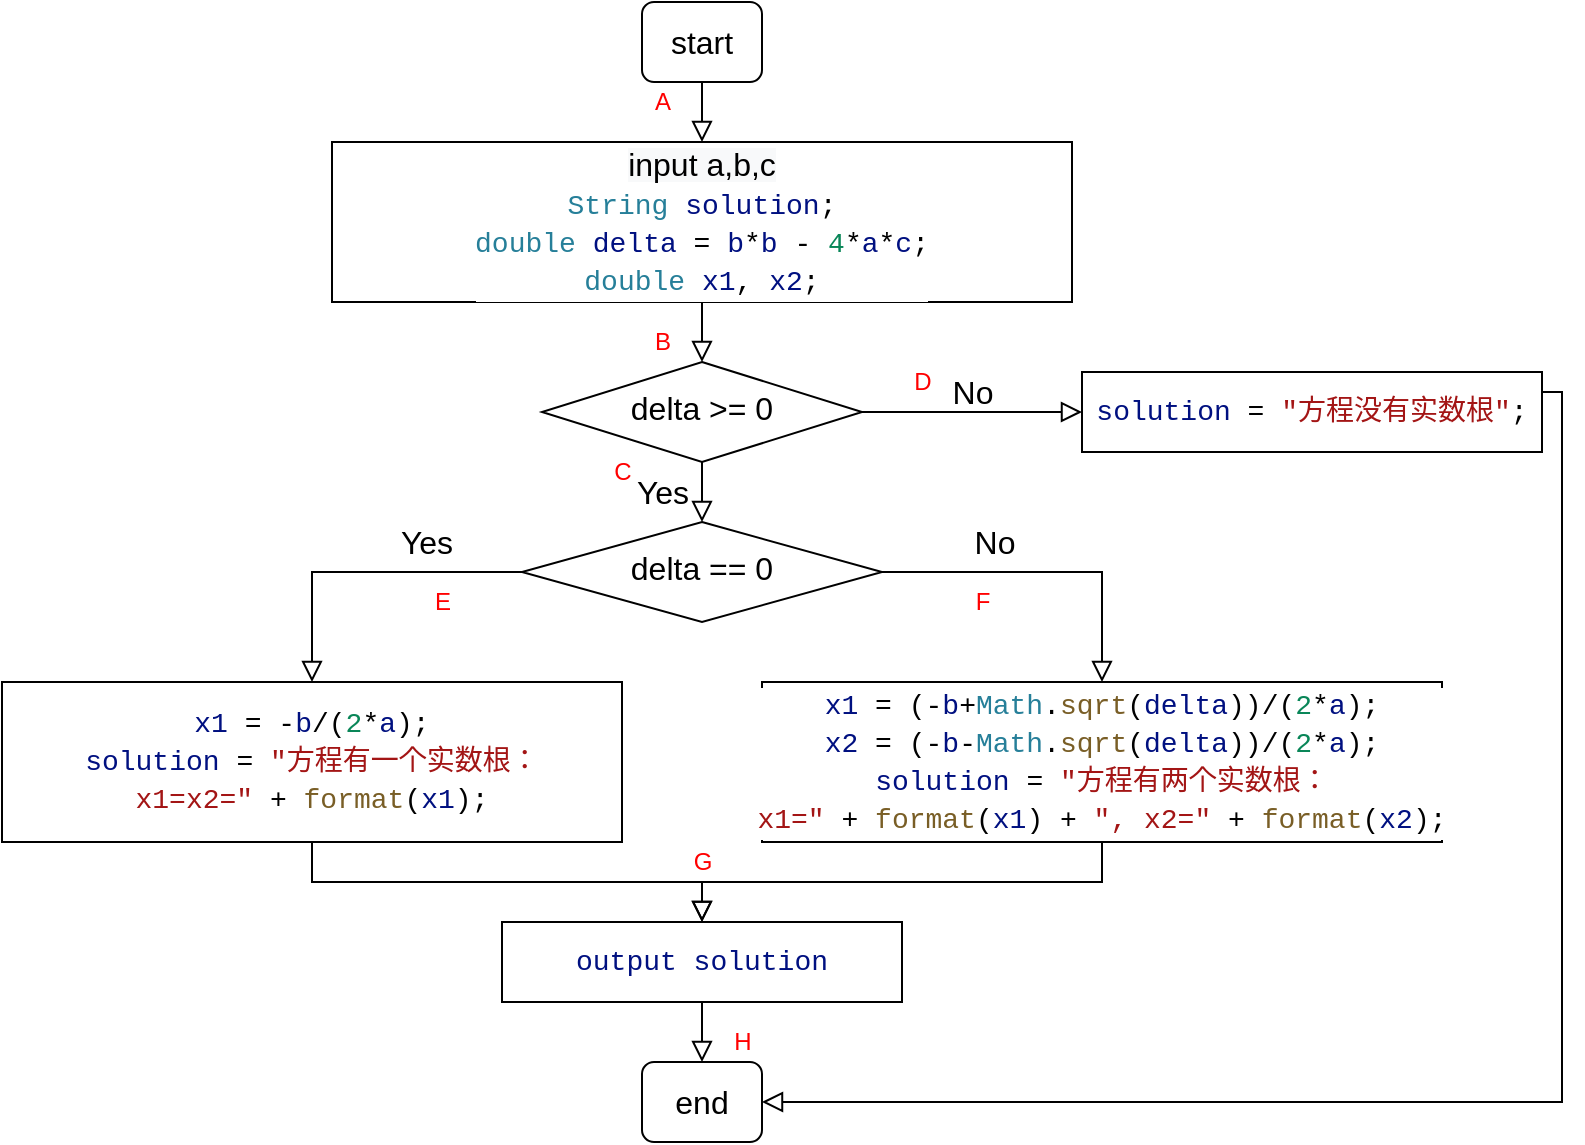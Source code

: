 <mxfile version="14.6.11" type="github">
  <diagram id="C5RBs43oDa-KdzZeNtuy" name="Page-1">
    <mxGraphModel dx="1022" dy="436" grid="1" gridSize="10" guides="1" tooltips="1" connect="1" arrows="1" fold="1" page="1" pageScale="1" pageWidth="827" pageHeight="1169" math="0" shadow="0">
      <root>
        <mxCell id="WIyWlLk6GJQsqaUBKTNV-0" />
        <mxCell id="WIyWlLk6GJQsqaUBKTNV-1" parent="WIyWlLk6GJQsqaUBKTNV-0" />
        <mxCell id="fIqPK13ThxbJ5xYCtsDk-0" value="start" style="rounded=1;whiteSpace=wrap;html=1;fontSize=16;glass=0;strokeWidth=1;shadow=0;" parent="WIyWlLk6GJQsqaUBKTNV-1" vertex="1">
          <mxGeometry x="340" y="130" width="60" height="40" as="geometry" />
        </mxCell>
        <mxCell id="fIqPK13ThxbJ5xYCtsDk-1" value="Yes" style="rounded=0;html=1;jettySize=auto;orthogonalLoop=1;fontSize=16;endArrow=block;endFill=0;endSize=8;strokeWidth=1;shadow=0;labelBackgroundColor=none;edgeStyle=orthogonalEdgeStyle;" parent="WIyWlLk6GJQsqaUBKTNV-1" source="fIqPK13ThxbJ5xYCtsDk-3" target="fIqPK13ThxbJ5xYCtsDk-7" edge="1">
          <mxGeometry y="20" relative="1" as="geometry">
            <mxPoint as="offset" />
          </mxGeometry>
        </mxCell>
        <mxCell id="fIqPK13ThxbJ5xYCtsDk-2" value="No" style="edgeStyle=orthogonalEdgeStyle;rounded=0;html=1;jettySize=auto;orthogonalLoop=1;fontSize=16;endArrow=block;endFill=0;endSize=8;strokeWidth=1;shadow=0;labelBackgroundColor=none;" parent="WIyWlLk6GJQsqaUBKTNV-1" source="fIqPK13ThxbJ5xYCtsDk-3" target="fIqPK13ThxbJ5xYCtsDk-4" edge="1">
          <mxGeometry y="10" relative="1" as="geometry">
            <mxPoint as="offset" />
          </mxGeometry>
        </mxCell>
        <mxCell id="fIqPK13ThxbJ5xYCtsDk-3" value="delta &amp;gt;= 0" style="rhombus;whiteSpace=wrap;html=1;shadow=0;fontFamily=Helvetica;fontSize=16;align=center;strokeWidth=1;spacing=6;spacingTop=-4;" parent="WIyWlLk6GJQsqaUBKTNV-1" vertex="1">
          <mxGeometry x="290" y="310" width="160" height="50" as="geometry" />
        </mxCell>
        <mxCell id="fIqPK13ThxbJ5xYCtsDk-4" value="&lt;div style=&quot;background-color: rgb(255 , 255 , 255) ; font-family: &amp;#34;consolas&amp;#34; , &amp;#34;courier new&amp;#34; , monospace ; font-size: 14px ; line-height: 19px&quot;&gt;&lt;span style=&quot;color: #001080&quot;&gt;solution&lt;/span&gt;&amp;nbsp;=&amp;nbsp;&lt;span style=&quot;color: #a31515&quot;&gt;&quot;方程没有实数根&quot;&lt;/span&gt;;&lt;/div&gt;" style="rounded=0;whiteSpace=wrap;html=1;fontSize=16;glass=0;strokeWidth=1;shadow=0;" parent="WIyWlLk6GJQsqaUBKTNV-1" vertex="1">
          <mxGeometry x="560" y="315" width="230" height="40" as="geometry" />
        </mxCell>
        <mxCell id="fIqPK13ThxbJ5xYCtsDk-5" value="No" style="rounded=0;html=1;jettySize=auto;orthogonalLoop=1;fontSize=16;endArrow=block;endFill=0;endSize=8;strokeWidth=1;shadow=0;labelBackgroundColor=none;edgeStyle=orthogonalEdgeStyle;entryX=0.5;entryY=0;entryDx=0;entryDy=0;exitX=1;exitY=0.5;exitDx=0;exitDy=0;" parent="WIyWlLk6GJQsqaUBKTNV-1" source="fIqPK13ThxbJ5xYCtsDk-7" target="fIqPK13ThxbJ5xYCtsDk-8" edge="1">
          <mxGeometry x="-0.33" y="15" relative="1" as="geometry">
            <mxPoint as="offset" />
            <mxPoint x="520" y="415" as="targetPoint" />
          </mxGeometry>
        </mxCell>
        <mxCell id="fIqPK13ThxbJ5xYCtsDk-6" value="Yes&lt;br&gt;" style="edgeStyle=orthogonalEdgeStyle;rounded=0;html=1;jettySize=auto;orthogonalLoop=1;fontSize=16;endArrow=block;endFill=0;endSize=8;strokeWidth=1;shadow=0;labelBackgroundColor=none;exitX=0;exitY=0.5;exitDx=0;exitDy=0;" parent="WIyWlLk6GJQsqaUBKTNV-1" source="fIqPK13ThxbJ5xYCtsDk-7" target="fIqPK13ThxbJ5xYCtsDk-9" edge="1">
          <mxGeometry x="-0.394" y="-15" relative="1" as="geometry">
            <mxPoint as="offset" />
          </mxGeometry>
        </mxCell>
        <mxCell id="fIqPK13ThxbJ5xYCtsDk-7" value="delta == 0" style="rhombus;whiteSpace=wrap;html=1;shadow=0;fontFamily=Helvetica;fontSize=16;align=center;strokeWidth=1;spacing=6;spacingTop=-4;" parent="WIyWlLk6GJQsqaUBKTNV-1" vertex="1">
          <mxGeometry x="280" y="390" width="180" height="50" as="geometry" />
        </mxCell>
        <mxCell id="fIqPK13ThxbJ5xYCtsDk-8" value="&lt;div style=&quot;background-color: rgb(255 , 255 , 255) ; font-family: &amp;#34;consolas&amp;#34; , &amp;#34;courier new&amp;#34; , monospace ; font-size: 14px ; line-height: 19px&quot;&gt;&lt;div style=&quot;font-family: &amp;#34;consolas&amp;#34; , &amp;#34;courier new&amp;#34; , monospace ; line-height: 19px&quot;&gt;&lt;span style=&quot;color: #001080&quot;&gt;x1&lt;/span&gt;&amp;nbsp;=&amp;nbsp;(-&lt;span style=&quot;color: #001080&quot;&gt;b&lt;/span&gt;+&lt;span style=&quot;color: #267f99&quot;&gt;Math&lt;/span&gt;.&lt;span style=&quot;color: #795e26&quot;&gt;sqrt&lt;/span&gt;(&lt;span style=&quot;color: #001080&quot;&gt;delta&lt;/span&gt;))/(&lt;span style=&quot;color: #098658&quot;&gt;2&lt;/span&gt;*&lt;span style=&quot;color: #001080&quot;&gt;a&lt;/span&gt;);&lt;/div&gt;&lt;div style=&quot;font-family: &amp;#34;consolas&amp;#34; , &amp;#34;courier new&amp;#34; , monospace ; line-height: 19px&quot;&gt;&lt;div style=&quot;font-family: &amp;#34;consolas&amp;#34; , &amp;#34;courier new&amp;#34; , monospace ; line-height: 19px&quot;&gt;&lt;span style=&quot;color: #001080&quot;&gt;x2&lt;/span&gt;&amp;nbsp;=&amp;nbsp;(-&lt;span style=&quot;color: #001080&quot;&gt;b&lt;/span&gt;-&lt;span style=&quot;color: #267f99&quot;&gt;Math&lt;/span&gt;.&lt;span style=&quot;color: #795e26&quot;&gt;sqrt&lt;/span&gt;(&lt;span style=&quot;color: #001080&quot;&gt;delta&lt;/span&gt;))/(&lt;span style=&quot;color: #098658&quot;&gt;2&lt;/span&gt;*&lt;span style=&quot;color: #001080&quot;&gt;a&lt;/span&gt;);&lt;/div&gt;&lt;div style=&quot;font-family: &amp;#34;consolas&amp;#34; , &amp;#34;courier new&amp;#34; , monospace ; line-height: 19px&quot;&gt;&lt;div style=&quot;font-family: &amp;#34;consolas&amp;#34; , &amp;#34;courier new&amp;#34; , monospace ; line-height: 19px&quot;&gt;&lt;span style=&quot;color: #001080&quot;&gt;solution&lt;/span&gt;&amp;nbsp;=&amp;nbsp;&lt;span style=&quot;color: #a31515&quot;&gt;&quot;方程有两个实数根：x1=&quot;&lt;/span&gt;&amp;nbsp;+&amp;nbsp;&lt;span style=&quot;color: #795e26&quot;&gt;format&lt;/span&gt;(&lt;span style=&quot;color: #001080&quot;&gt;x1&lt;/span&gt;)&amp;nbsp;+&amp;nbsp;&lt;span style=&quot;color: #a31515&quot;&gt;&quot;,&amp;nbsp;x2=&quot;&lt;/span&gt;&amp;nbsp;+&amp;nbsp;&lt;span style=&quot;color: #795e26&quot;&gt;format&lt;/span&gt;(&lt;span style=&quot;color: #001080&quot;&gt;x2&lt;/span&gt;);&lt;/div&gt;&lt;/div&gt;&lt;/div&gt;&lt;/div&gt;" style="rounded=0;whiteSpace=wrap;html=1;fontSize=16;glass=0;strokeWidth=1;shadow=0;" parent="WIyWlLk6GJQsqaUBKTNV-1" vertex="1">
          <mxGeometry x="400" y="470" width="340" height="80" as="geometry" />
        </mxCell>
        <mxCell id="fIqPK13ThxbJ5xYCtsDk-9" value="&lt;div style=&quot;background-color: rgb(255 , 255 , 255) ; font-family: &amp;#34;consolas&amp;#34; , &amp;#34;courier new&amp;#34; , monospace ; font-size: 14px ; line-height: 19px&quot;&gt;&lt;div style=&quot;font-family: &amp;#34;consolas&amp;#34; , &amp;#34;courier new&amp;#34; , monospace ; line-height: 19px&quot;&gt;&lt;div&gt;&lt;span style=&quot;color: #001080&quot;&gt;x1&lt;/span&gt;&amp;nbsp;=&amp;nbsp;-&lt;span style=&quot;color: #001080&quot;&gt;b&lt;/span&gt;/(&lt;span style=&quot;color: #098658&quot;&gt;2&lt;/span&gt;*&lt;span style=&quot;color: #001080&quot;&gt;a&lt;/span&gt;);&lt;/div&gt;&lt;div&gt;&lt;span style=&quot;color: rgb(0 , 16 , 128)&quot;&gt;solution&lt;/span&gt;&amp;nbsp;=&amp;nbsp;&lt;span style=&quot;color: rgb(163 , 21 , 21)&quot;&gt;&quot;方程有一个实数根：x1=x2=&quot;&lt;/span&gt;&amp;nbsp;+&amp;nbsp;&lt;span style=&quot;color: rgb(121 , 94 , 38)&quot;&gt;format&lt;/span&gt;(&lt;span style=&quot;color: rgb(0 , 16 , 128)&quot;&gt;x1&lt;/span&gt;);&lt;/div&gt;&lt;/div&gt;&lt;/div&gt;" style="rounded=0;whiteSpace=wrap;html=1;fontSize=16;glass=0;strokeWidth=1;shadow=0;" parent="WIyWlLk6GJQsqaUBKTNV-1" vertex="1">
          <mxGeometry x="20" y="470" width="310" height="80" as="geometry" />
        </mxCell>
        <mxCell id="fIqPK13ThxbJ5xYCtsDk-12" value="&lt;div style=&quot;background-color: rgb(255 , 255 , 255) ; font-family: &amp;#34;consolas&amp;#34; , &amp;#34;courier new&amp;#34; , monospace ; font-size: 14px ; line-height: 19px&quot;&gt;&lt;font color=&quot;#001080&quot;&gt;output solution&lt;/font&gt;&lt;/div&gt;" style="rounded=0;whiteSpace=wrap;html=1;fontSize=16;glass=0;strokeWidth=1;shadow=0;" parent="WIyWlLk6GJQsqaUBKTNV-1" vertex="1">
          <mxGeometry x="270" y="590" width="200" height="40" as="geometry" />
        </mxCell>
        <mxCell id="fIqPK13ThxbJ5xYCtsDk-28" value="" style="rounded=0;html=1;jettySize=auto;orthogonalLoop=1;fontSize=16;endArrow=block;endFill=0;endSize=8;strokeWidth=1;shadow=0;labelBackgroundColor=none;edgeStyle=orthogonalEdgeStyle;exitX=0.5;exitY=1;exitDx=0;exitDy=0;entryX=0.5;entryY=0;entryDx=0;entryDy=0;" parent="WIyWlLk6GJQsqaUBKTNV-1" source="fIqPK13ThxbJ5xYCtsDk-0" target="fIqPK13ThxbJ5xYCtsDk-48" edge="1">
          <mxGeometry y="20" relative="1" as="geometry">
            <mxPoint as="offset" />
            <mxPoint x="380" y="180" as="sourcePoint" />
            <mxPoint x="370" y="140" as="targetPoint" />
          </mxGeometry>
        </mxCell>
        <mxCell id="fIqPK13ThxbJ5xYCtsDk-30" value="" style="rounded=0;html=1;jettySize=auto;orthogonalLoop=1;fontSize=16;endArrow=block;endFill=0;endSize=8;strokeWidth=1;shadow=0;labelBackgroundColor=none;edgeStyle=orthogonalEdgeStyle;exitX=0.5;exitY=1;exitDx=0;exitDy=0;" parent="WIyWlLk6GJQsqaUBKTNV-1" source="fIqPK13ThxbJ5xYCtsDk-8" target="fIqPK13ThxbJ5xYCtsDk-12" edge="1">
          <mxGeometry y="20" relative="1" as="geometry">
            <mxPoint as="offset" />
            <mxPoint x="730" y="460" as="sourcePoint" />
            <mxPoint x="370" y="580" as="targetPoint" />
            <Array as="points">
              <mxPoint x="570" y="570" />
              <mxPoint x="370" y="570" />
            </Array>
          </mxGeometry>
        </mxCell>
        <mxCell id="fIqPK13ThxbJ5xYCtsDk-31" value="" style="rounded=0;html=1;jettySize=auto;orthogonalLoop=1;fontSize=16;endArrow=block;endFill=0;endSize=8;strokeWidth=1;shadow=0;labelBackgroundColor=none;edgeStyle=orthogonalEdgeStyle;entryX=0.5;entryY=0;entryDx=0;entryDy=0;exitX=0.5;exitY=1;exitDx=0;exitDy=0;" parent="WIyWlLk6GJQsqaUBKTNV-1" source="fIqPK13ThxbJ5xYCtsDk-9" target="fIqPK13ThxbJ5xYCtsDk-12" edge="1">
          <mxGeometry y="20" relative="1" as="geometry">
            <mxPoint as="offset" />
            <mxPoint x="740" y="470" as="sourcePoint" />
            <mxPoint x="740" y="685" as="targetPoint" />
            <Array as="points">
              <mxPoint x="175" y="570" />
              <mxPoint x="370" y="570" />
            </Array>
          </mxGeometry>
        </mxCell>
        <mxCell id="fIqPK13ThxbJ5xYCtsDk-48" value="&lt;div style=&quot;background-color: rgb(255 , 255 , 255) ; font-family: &amp;#34;consolas&amp;#34; , &amp;#34;courier new&amp;#34; , monospace ; font-size: 14px ; line-height: 19px&quot;&gt;&lt;div style=&quot;font-family: &amp;#34;consolas&amp;#34; , &amp;#34;courier new&amp;#34; , monospace ; line-height: 19px&quot;&gt;&lt;div&gt;&lt;span style=&quot;font-family: &amp;#34;helvetica&amp;#34; ; font-size: 16px ; background-color: rgb(248 , 249 , 250)&quot;&gt;input a,b,c&lt;/span&gt;&lt;span style=&quot;color: #267f99&quot;&gt;&lt;br&gt;&lt;/span&gt;&lt;/div&gt;&lt;div&gt;&lt;span style=&quot;color: #267f99&quot;&gt;String&lt;/span&gt;&amp;nbsp;&lt;span style=&quot;color: #001080&quot;&gt;solution&lt;/span&gt;;&lt;/div&gt;&lt;div&gt;&lt;span style=&quot;color: rgb(38 , 127 , 153)&quot;&gt;double&lt;/span&gt;&amp;nbsp;&lt;span style=&quot;color: rgb(0 , 16 , 128)&quot;&gt;delta&lt;/span&gt;&amp;nbsp;=&amp;nbsp;&lt;span style=&quot;color: rgb(0 , 16 , 128)&quot;&gt;b&lt;/span&gt;*&lt;span style=&quot;color: rgb(0 , 16 , 128)&quot;&gt;b&lt;/span&gt;&amp;nbsp;-&amp;nbsp;&lt;span style=&quot;color: rgb(9 , 134 , 88)&quot;&gt;4&lt;/span&gt;*&lt;span style=&quot;color: rgb(0 , 16 , 128)&quot;&gt;a&lt;/span&gt;*&lt;span style=&quot;color: rgb(0 , 16 , 128)&quot;&gt;c&lt;/span&gt;;&lt;/div&gt;&lt;div&gt;&lt;span style=&quot;color: rgb(38 , 127 , 153)&quot;&gt;double&lt;/span&gt;&amp;nbsp;&lt;span style=&quot;color: rgb(0 , 16 , 128)&quot;&gt;x1&lt;/span&gt;,&amp;nbsp;&lt;span style=&quot;color: rgb(0 , 16 , 128)&quot;&gt;x2&lt;/span&gt;;&lt;/div&gt;&lt;/div&gt;&lt;/div&gt;" style="rounded=0;whiteSpace=wrap;html=1;fontSize=16;glass=0;strokeWidth=1;shadow=0;" parent="WIyWlLk6GJQsqaUBKTNV-1" vertex="1">
          <mxGeometry x="185" y="200" width="370" height="80" as="geometry" />
        </mxCell>
        <mxCell id="fIqPK13ThxbJ5xYCtsDk-49" value="" style="rounded=0;html=1;jettySize=auto;orthogonalLoop=1;fontSize=16;endArrow=block;endFill=0;endSize=8;strokeWidth=1;shadow=0;labelBackgroundColor=none;edgeStyle=orthogonalEdgeStyle;entryX=0.5;entryY=0;entryDx=0;entryDy=0;exitX=0.5;exitY=1;exitDx=0;exitDy=0;" parent="WIyWlLk6GJQsqaUBKTNV-1" source="fIqPK13ThxbJ5xYCtsDk-48" target="fIqPK13ThxbJ5xYCtsDk-3" edge="1">
          <mxGeometry y="20" relative="1" as="geometry">
            <mxPoint as="offset" />
            <mxPoint x="380" y="190" as="sourcePoint" />
            <mxPoint x="380" y="230" as="targetPoint" />
          </mxGeometry>
        </mxCell>
        <mxCell id="fIqPK13ThxbJ5xYCtsDk-50" value="end" style="rounded=1;whiteSpace=wrap;html=1;fontSize=16;glass=0;strokeWidth=1;shadow=0;" parent="WIyWlLk6GJQsqaUBKTNV-1" vertex="1">
          <mxGeometry x="340" y="660" width="60" height="40" as="geometry" />
        </mxCell>
        <mxCell id="fIqPK13ThxbJ5xYCtsDk-52" value="" style="rounded=0;html=1;jettySize=auto;orthogonalLoop=1;fontSize=16;endArrow=block;endFill=0;endSize=8;strokeWidth=1;shadow=0;labelBackgroundColor=none;edgeStyle=orthogonalEdgeStyle;entryX=0.5;entryY=0;entryDx=0;entryDy=0;exitX=0.5;exitY=1;exitDx=0;exitDy=0;" parent="WIyWlLk6GJQsqaUBKTNV-1" source="fIqPK13ThxbJ5xYCtsDk-12" target="fIqPK13ThxbJ5xYCtsDk-50" edge="1">
          <mxGeometry y="20" relative="1" as="geometry">
            <mxPoint as="offset" />
            <mxPoint x="340" y="950" as="sourcePoint" />
            <mxPoint x="390" y="1510" as="targetPoint" />
          </mxGeometry>
        </mxCell>
        <mxCell id="fIqPK13ThxbJ5xYCtsDk-53" value="" style="rounded=0;html=1;jettySize=auto;orthogonalLoop=1;fontSize=16;endArrow=block;endFill=0;endSize=8;strokeWidth=1;shadow=0;labelBackgroundColor=none;edgeStyle=orthogonalEdgeStyle;exitX=1;exitY=0.5;exitDx=0;exitDy=0;entryX=1;entryY=0.5;entryDx=0;entryDy=0;" parent="WIyWlLk6GJQsqaUBKTNV-1" source="fIqPK13ThxbJ5xYCtsDk-4" target="fIqPK13ThxbJ5xYCtsDk-50" edge="1">
          <mxGeometry y="20" relative="1" as="geometry">
            <mxPoint as="offset" />
            <mxPoint x="780" y="230" as="sourcePoint" />
            <mxPoint x="530" y="1074.286" as="targetPoint" />
            <Array as="points">
              <mxPoint x="800" y="325" />
              <mxPoint x="800" y="680" />
            </Array>
          </mxGeometry>
        </mxCell>
        <mxCell id="I3H7PxXZM_XVZrnDZHrF-0" value="&lt;font color=&quot;#ff0000&quot;&gt;A&lt;/font&gt;" style="text;html=1;align=center;verticalAlign=middle;resizable=0;points=[];autosize=1;strokeColor=none;" vertex="1" parent="WIyWlLk6GJQsqaUBKTNV-1">
          <mxGeometry x="340" y="170" width="20" height="20" as="geometry" />
        </mxCell>
        <mxCell id="I3H7PxXZM_XVZrnDZHrF-1" value="&lt;font color=&quot;#ff0000&quot;&gt;B&lt;/font&gt;" style="text;html=1;align=center;verticalAlign=middle;resizable=0;points=[];autosize=1;strokeColor=none;" vertex="1" parent="WIyWlLk6GJQsqaUBKTNV-1">
          <mxGeometry x="340" y="290" width="20" height="20" as="geometry" />
        </mxCell>
        <mxCell id="I3H7PxXZM_XVZrnDZHrF-2" value="&lt;font color=&quot;#ff0000&quot;&gt;C&lt;/font&gt;" style="text;html=1;align=center;verticalAlign=middle;resizable=0;points=[];autosize=1;strokeColor=none;" vertex="1" parent="WIyWlLk6GJQsqaUBKTNV-1">
          <mxGeometry x="320" y="355" width="20" height="20" as="geometry" />
        </mxCell>
        <mxCell id="I3H7PxXZM_XVZrnDZHrF-3" value="&lt;font color=&quot;#ff0000&quot;&gt;D&lt;/font&gt;" style="text;html=1;align=center;verticalAlign=middle;resizable=0;points=[];autosize=1;strokeColor=none;" vertex="1" parent="WIyWlLk6GJQsqaUBKTNV-1">
          <mxGeometry x="470" y="310" width="20" height="20" as="geometry" />
        </mxCell>
        <mxCell id="I3H7PxXZM_XVZrnDZHrF-4" value="&lt;font color=&quot;#ff0000&quot;&gt;E&lt;/font&gt;" style="text;html=1;align=center;verticalAlign=middle;resizable=0;points=[];autosize=1;strokeColor=none;" vertex="1" parent="WIyWlLk6GJQsqaUBKTNV-1">
          <mxGeometry x="230" y="420" width="20" height="20" as="geometry" />
        </mxCell>
        <mxCell id="I3H7PxXZM_XVZrnDZHrF-5" value="&lt;font color=&quot;#ff0000&quot;&gt;F&lt;/font&gt;" style="text;html=1;align=center;verticalAlign=middle;resizable=0;points=[];autosize=1;strokeColor=none;" vertex="1" parent="WIyWlLk6GJQsqaUBKTNV-1">
          <mxGeometry x="500" y="420" width="20" height="20" as="geometry" />
        </mxCell>
        <mxCell id="I3H7PxXZM_XVZrnDZHrF-6" value="&lt;font color=&quot;#ff0000&quot;&gt;G&lt;/font&gt;" style="text;html=1;align=center;verticalAlign=middle;resizable=0;points=[];autosize=1;strokeColor=none;" vertex="1" parent="WIyWlLk6GJQsqaUBKTNV-1">
          <mxGeometry x="360" y="550" width="20" height="20" as="geometry" />
        </mxCell>
        <mxCell id="I3H7PxXZM_XVZrnDZHrF-9" value="&lt;font color=&quot;#ff0000&quot;&gt;H&lt;/font&gt;" style="text;html=1;align=center;verticalAlign=middle;resizable=0;points=[];autosize=1;strokeColor=none;" vertex="1" parent="WIyWlLk6GJQsqaUBKTNV-1">
          <mxGeometry x="380" y="640" width="20" height="20" as="geometry" />
        </mxCell>
      </root>
    </mxGraphModel>
  </diagram>
</mxfile>
